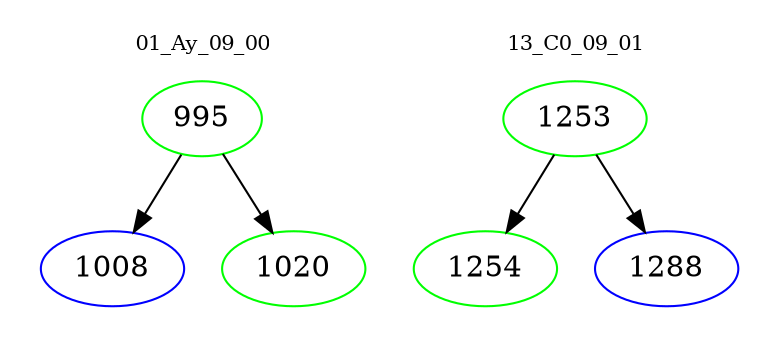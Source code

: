 digraph{
subgraph cluster_0 {
color = white
label = "01_Ay_09_00";
fontsize=10;
T0_995 [label="995", color="green"]
T0_995 -> T0_1008 [color="black"]
T0_1008 [label="1008", color="blue"]
T0_995 -> T0_1020 [color="black"]
T0_1020 [label="1020", color="green"]
}
subgraph cluster_1 {
color = white
label = "13_C0_09_01";
fontsize=10;
T1_1253 [label="1253", color="green"]
T1_1253 -> T1_1254 [color="black"]
T1_1254 [label="1254", color="green"]
T1_1253 -> T1_1288 [color="black"]
T1_1288 [label="1288", color="blue"]
}
}
